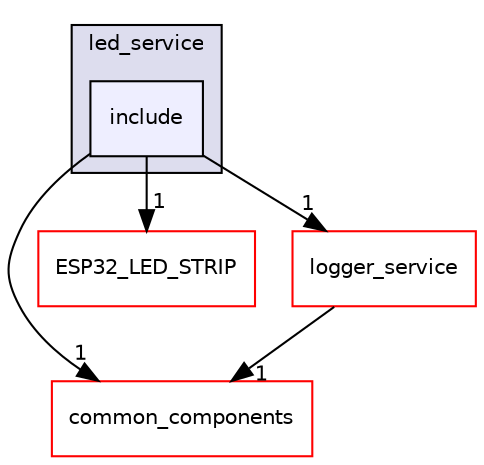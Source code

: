 digraph "components/led_service/include" {
  compound=true
  node [ fontsize="10", fontname="Helvetica"];
  edge [ labelfontsize="10", labelfontname="Helvetica"];
  subgraph clusterdir_c1792ea5976c2c2decbd7faf554fbc40 {
    graph [ bgcolor="#ddddee", pencolor="black", label="led_service" fontname="Helvetica", fontsize="10", URL="dir_c1792ea5976c2c2decbd7faf554fbc40.html"]
  dir_35edb8b9f07f8ce6483f914ee9ab8ced [shape=box, label="include", style="filled", fillcolor="#eeeeff", pencolor="black", URL="dir_35edb8b9f07f8ce6483f914ee9ab8ced.html"];
  }
  dir_0971f42274b269b591d074f289887a6a [shape=box label="common_components" fillcolor="white" style="filled" color="red" URL="dir_0971f42274b269b591d074f289887a6a.html"];
  dir_a1cb1fbe218a0fd9198c95a6932f052b [shape=box label="ESP32_LED_STRIP" fillcolor="white" style="filled" color="red" URL="dir_a1cb1fbe218a0fd9198c95a6932f052b.html"];
  dir_0cece418d453858bbe77e468de98adc6 [shape=box label="logger_service" fillcolor="white" style="filled" color="red" URL="dir_0cece418d453858bbe77e468de98adc6.html"];
  dir_35edb8b9f07f8ce6483f914ee9ab8ced->dir_0971f42274b269b591d074f289887a6a [headlabel="1", labeldistance=1.5 headhref="dir_000067_000039.html"];
  dir_35edb8b9f07f8ce6483f914ee9ab8ced->dir_a1cb1fbe218a0fd9198c95a6932f052b [headlabel="1", labeldistance=1.5 headhref="dir_000067_000069.html"];
  dir_35edb8b9f07f8ce6483f914ee9ab8ced->dir_0cece418d453858bbe77e468de98adc6 [headlabel="1", labeldistance=1.5 headhref="dir_000067_000043.html"];
  dir_0cece418d453858bbe77e468de98adc6->dir_0971f42274b269b591d074f289887a6a [headlabel="1", labeldistance=1.5 headhref="dir_000043_000039.html"];
}
